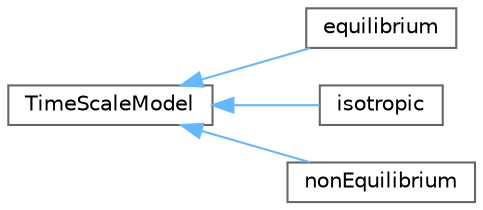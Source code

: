 digraph "Graphical Class Hierarchy"
{
 // LATEX_PDF_SIZE
  bgcolor="transparent";
  edge [fontname=Helvetica,fontsize=10,labelfontname=Helvetica,labelfontsize=10];
  node [fontname=Helvetica,fontsize=10,shape=box,height=0.2,width=0.4];
  rankdir="LR";
  Node0 [id="Node000000",label="TimeScaleModel",height=0.2,width=0.4,color="grey40", fillcolor="white", style="filled",URL="$classFoam_1_1TimeScaleModel.html",tooltip="Base class for time scale models."];
  Node0 -> Node1 [id="edge5434_Node000000_Node000001",dir="back",color="steelblue1",style="solid",tooltip=" "];
  Node1 [id="Node000001",label="equilibrium",height=0.2,width=0.4,color="grey40", fillcolor="white", style="filled",URL="$classFoam_1_1TimeScaleModels_1_1equilibrium.html",tooltip="Equlibrium model for the time scale over which properties of a dispersed phase tend towards the mean ..."];
  Node0 -> Node2 [id="edge5435_Node000000_Node000002",dir="back",color="steelblue1",style="solid",tooltip=" "];
  Node2 [id="Node000002",label="isotropic",height=0.2,width=0.4,color="grey40", fillcolor="white", style="filled",URL="$classFoam_1_1TimeScaleModels_1_1isotropic.html",tooltip="Model for the time scale over which the velocity field of a dispersed phase tends towards an isotropi..."];
  Node0 -> Node3 [id="edge5436_Node000000_Node000003",dir="back",color="steelblue1",style="solid",tooltip=" "];
  Node3 [id="Node000003",label="nonEquilibrium",height=0.2,width=0.4,color="grey40", fillcolor="white", style="filled",URL="$classFoam_1_1TimeScaleModels_1_1nonEquilibrium.html",tooltip="Non-Equlibrium model for the time scale over which properties of a dispersed phase tend towards the m..."];
}
